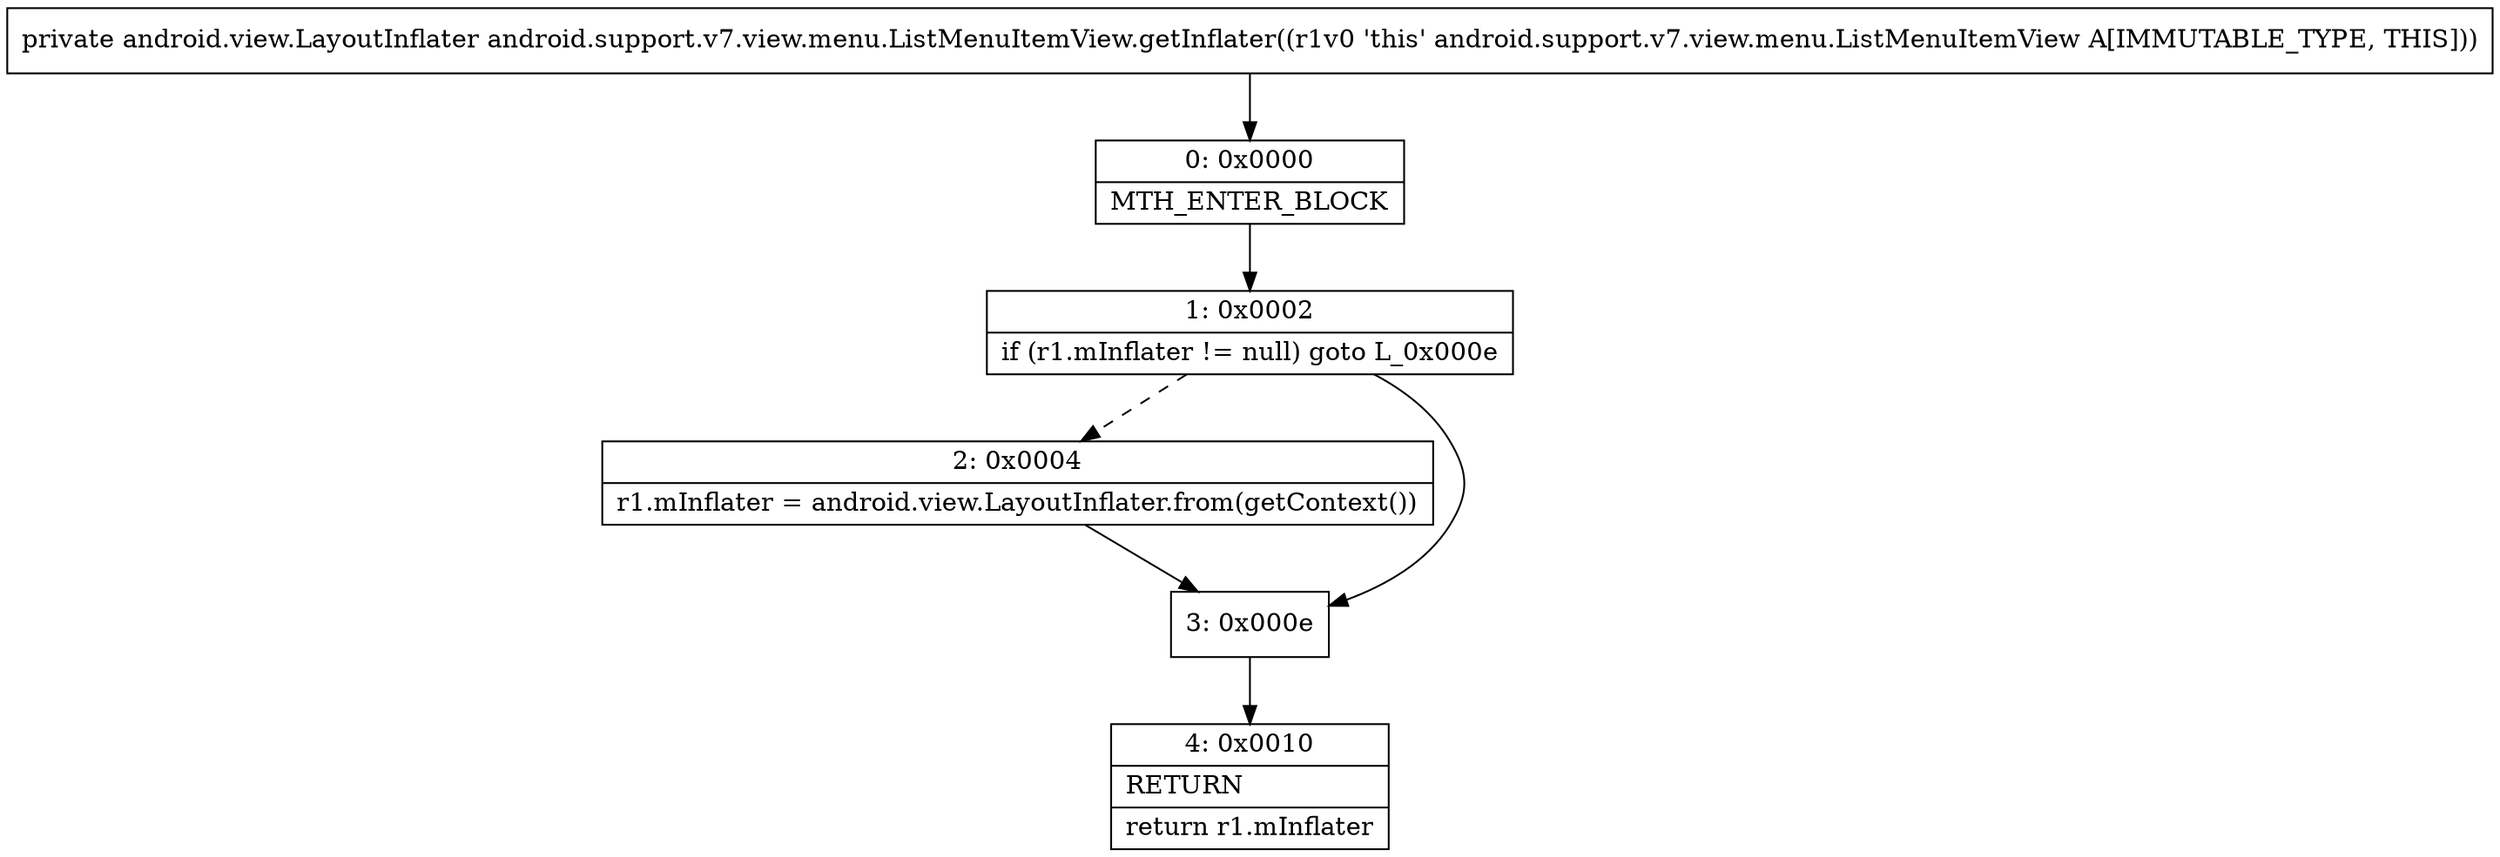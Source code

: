 digraph "CFG forandroid.support.v7.view.menu.ListMenuItemView.getInflater()Landroid\/view\/LayoutInflater;" {
Node_0 [shape=record,label="{0\:\ 0x0000|MTH_ENTER_BLOCK\l}"];
Node_1 [shape=record,label="{1\:\ 0x0002|if (r1.mInflater != null) goto L_0x000e\l}"];
Node_2 [shape=record,label="{2\:\ 0x0004|r1.mInflater = android.view.LayoutInflater.from(getContext())\l}"];
Node_3 [shape=record,label="{3\:\ 0x000e}"];
Node_4 [shape=record,label="{4\:\ 0x0010|RETURN\l|return r1.mInflater\l}"];
MethodNode[shape=record,label="{private android.view.LayoutInflater android.support.v7.view.menu.ListMenuItemView.getInflater((r1v0 'this' android.support.v7.view.menu.ListMenuItemView A[IMMUTABLE_TYPE, THIS])) }"];
MethodNode -> Node_0;
Node_0 -> Node_1;
Node_1 -> Node_2[style=dashed];
Node_1 -> Node_3;
Node_2 -> Node_3;
Node_3 -> Node_4;
}

